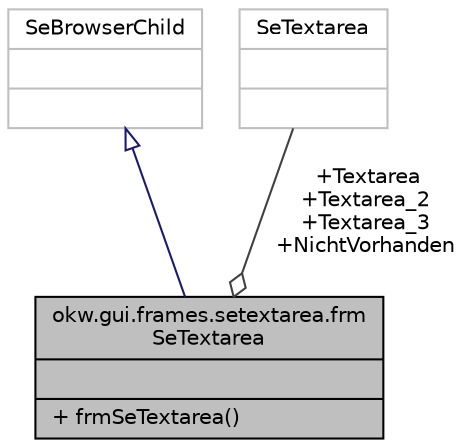 digraph "okw.gui.frames.setextarea.frmSeTextarea"
{
 // INTERACTIVE_SVG=YES
 // LATEX_PDF_SIZE
  edge [fontname="Helvetica",fontsize="10",labelfontname="Helvetica",labelfontsize="10"];
  node [fontname="Helvetica",fontsize="10",shape=record];
  Node1 [label="{okw.gui.frames.setextarea.frm\lSeTextarea\n||+ frmSeTextarea()\l}",height=0.2,width=0.4,color="black", fillcolor="grey75", style="filled", fontcolor="black",tooltip=" "];
  Node2 -> Node1 [dir="back",color="midnightblue",fontsize="10",style="solid",arrowtail="onormal",fontname="Helvetica"];
  Node2 [label="{SeBrowserChild\n||}",height=0.2,width=0.4,color="grey75", fillcolor="white", style="filled",tooltip=" "];
  Node3 -> Node1 [color="grey25",fontsize="10",style="solid",label=" +Textarea\n+Textarea_2\n+Textarea_3\n+NichtVorhanden" ,arrowhead="odiamond",fontname="Helvetica"];
  Node3 [label="{SeTextarea\n||}",height=0.2,width=0.4,color="grey75", fillcolor="white", style="filled",tooltip=" "];
}
